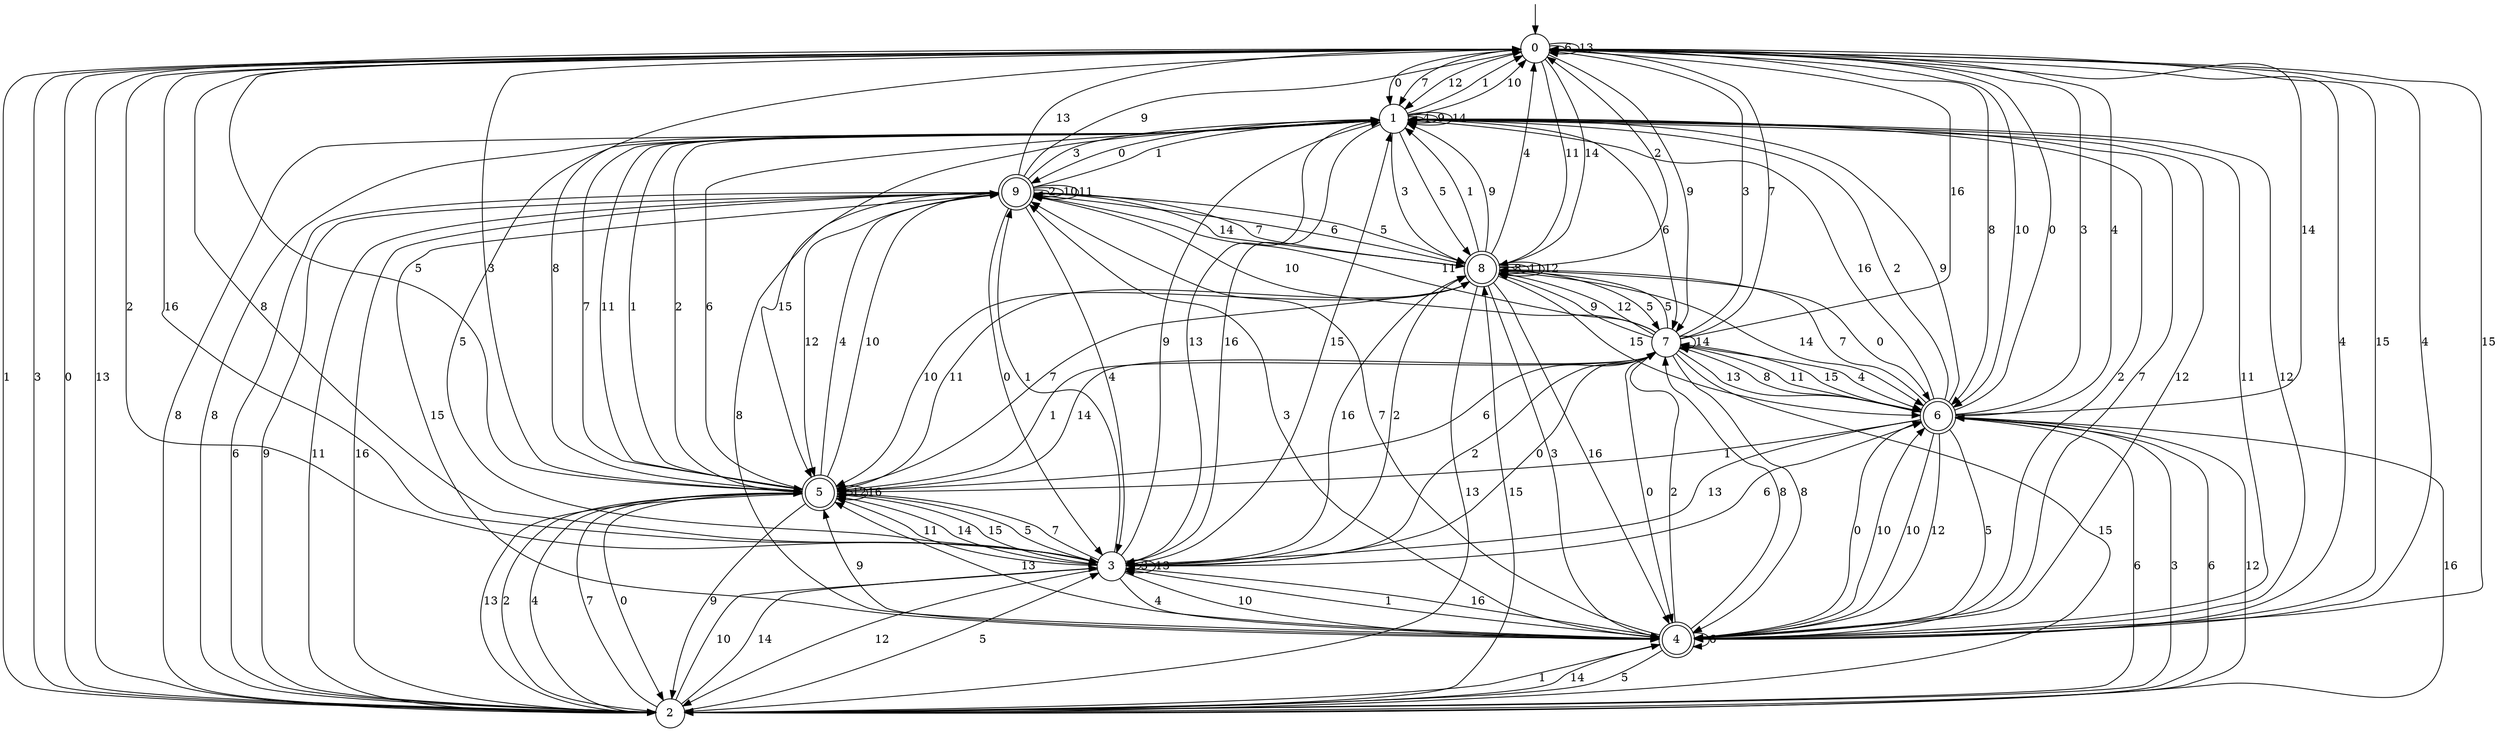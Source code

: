 digraph g {

	s0 [shape="circle" label="0"];
	s1 [shape="circle" label="1"];
	s2 [shape="circle" label="2"];
	s3 [shape="circle" label="3"];
	s4 [shape="doublecircle" label="4"];
	s5 [shape="doublecircle" label="5"];
	s6 [shape="doublecircle" label="6"];
	s7 [shape="circle" label="7"];
	s8 [shape="doublecircle" label="8"];
	s9 [shape="doublecircle" label="9"];
	s0 -> s1 [label="0"];
	s0 -> s2 [label="1"];
	s0 -> s3 [label="2"];
	s0 -> s2 [label="3"];
	s0 -> s4 [label="4"];
	s0 -> s5 [label="5"];
	s0 -> s0 [label="6"];
	s0 -> s1 [label="7"];
	s0 -> s6 [label="8"];
	s0 -> s7 [label="9"];
	s0 -> s6 [label="10"];
	s0 -> s8 [label="11"];
	s0 -> s1 [label="12"];
	s0 -> s0 [label="13"];
	s0 -> s8 [label="14"];
	s0 -> s4 [label="15"];
	s0 -> s3 [label="16"];
	s1 -> s9 [label="0"];
	s1 -> s0 [label="1"];
	s1 -> s4 [label="2"];
	s1 -> s8 [label="3"];
	s1 -> s1 [label="4"];
	s1 -> s8 [label="5"];
	s1 -> s7 [label="6"];
	s1 -> s4 [label="7"];
	s1 -> s2 [label="8"];
	s1 -> s1 [label="9"];
	s1 -> s0 [label="10"];
	s1 -> s5 [label="11"];
	s1 -> s4 [label="12"];
	s1 -> s3 [label="13"];
	s1 -> s1 [label="14"];
	s1 -> s5 [label="15"];
	s1 -> s3 [label="16"];
	s2 -> s0 [label="0"];
	s2 -> s4 [label="1"];
	s2 -> s5 [label="2"];
	s2 -> s6 [label="3"];
	s2 -> s5 [label="4"];
	s2 -> s3 [label="5"];
	s2 -> s6 [label="6"];
	s2 -> s5 [label="7"];
	s2 -> s1 [label="8"];
	s2 -> s9 [label="9"];
	s2 -> s3 [label="10"];
	s2 -> s9 [label="11"];
	s2 -> s6 [label="12"];
	s2 -> s0 [label="13"];
	s2 -> s3 [label="14"];
	s2 -> s8 [label="15"];
	s2 -> s6 [label="16"];
	s3 -> s7 [label="0"];
	s3 -> s9 [label="1"];
	s3 -> s8 [label="2"];
	s3 -> s3 [label="3"];
	s3 -> s4 [label="4"];
	s3 -> s1 [label="5"];
	s3 -> s6 [label="6"];
	s3 -> s5 [label="7"];
	s3 -> s0 [label="8"];
	s3 -> s1 [label="9"];
	s3 -> s4 [label="10"];
	s3 -> s5 [label="11"];
	s3 -> s2 [label="12"];
	s3 -> s3 [label="13"];
	s3 -> s5 [label="14"];
	s3 -> s1 [label="15"];
	s3 -> s8 [label="16"];
	s4 -> s6 [label="0"];
	s4 -> s3 [label="1"];
	s4 -> s7 [label="2"];
	s4 -> s9 [label="3"];
	s4 -> s0 [label="4"];
	s4 -> s2 [label="5"];
	s4 -> s4 [label="6"];
	s4 -> s9 [label="7"];
	s4 -> s7 [label="8"];
	s4 -> s5 [label="9"];
	s4 -> s6 [label="10"];
	s4 -> s1 [label="11"];
	s4 -> s1 [label="12"];
	s4 -> s5 [label="13"];
	s4 -> s2 [label="14"];
	s4 -> s0 [label="15"];
	s4 -> s3 [label="16"];
	s5 -> s2 [label="0"];
	s5 -> s1 [label="1"];
	s5 -> s1 [label="2"];
	s5 -> s0 [label="3"];
	s5 -> s9 [label="4"];
	s5 -> s3 [label="5"];
	s5 -> s1 [label="6"];
	s5 -> s1 [label="7"];
	s5 -> s0 [label="8"];
	s5 -> s2 [label="9"];
	s5 -> s9 [label="10"];
	s5 -> s8 [label="11"];
	s5 -> s5 [label="12"];
	s5 -> s2 [label="13"];
	s5 -> s7 [label="14"];
	s5 -> s3 [label="15"];
	s5 -> s5 [label="16"];
	s6 -> s0 [label="0"];
	s6 -> s5 [label="1"];
	s6 -> s1 [label="2"];
	s6 -> s0 [label="3"];
	s6 -> s0 [label="4"];
	s6 -> s4 [label="5"];
	s6 -> s2 [label="6"];
	s6 -> s8 [label="7"];
	s6 -> s7 [label="8"];
	s6 -> s1 [label="9"];
	s6 -> s4 [label="10"];
	s6 -> s7 [label="11"];
	s6 -> s4 [label="12"];
	s6 -> s3 [label="13"];
	s6 -> s0 [label="14"];
	s6 -> s7 [label="15"];
	s6 -> s1 [label="16"];
	s7 -> s4 [label="0"];
	s7 -> s5 [label="1"];
	s7 -> s3 [label="2"];
	s7 -> s0 [label="3"];
	s7 -> s6 [label="4"];
	s7 -> s8 [label="5"];
	s7 -> s5 [label="6"];
	s7 -> s0 [label="7"];
	s7 -> s4 [label="8"];
	s7 -> s8 [label="9"];
	s7 -> s9 [label="10"];
	s7 -> s9 [label="11"];
	s7 -> s8 [label="12"];
	s7 -> s6 [label="13"];
	s7 -> s7 [label="14"];
	s7 -> s2 [label="15"];
	s7 -> s0 [label="16"];
	s8 -> s6 [label="0"];
	s8 -> s1 [label="1"];
	s8 -> s0 [label="2"];
	s8 -> s4 [label="3"];
	s8 -> s0 [label="4"];
	s8 -> s7 [label="5"];
	s8 -> s9 [label="6"];
	s8 -> s5 [label="7"];
	s8 -> s8 [label="8"];
	s8 -> s1 [label="9"];
	s8 -> s5 [label="10"];
	s8 -> s8 [label="11"];
	s8 -> s8 [label="12"];
	s8 -> s2 [label="13"];
	s8 -> s6 [label="14"];
	s8 -> s6 [label="15"];
	s8 -> s4 [label="16"];
	s9 -> s3 [label="0"];
	s9 -> s1 [label="1"];
	s9 -> s9 [label="2"];
	s9 -> s1 [label="3"];
	s9 -> s3 [label="4"];
	s9 -> s8 [label="5"];
	s9 -> s2 [label="6"];
	s9 -> s8 [label="7"];
	s9 -> s4 [label="8"];
	s9 -> s0 [label="9"];
	s9 -> s9 [label="10"];
	s9 -> s9 [label="11"];
	s9 -> s5 [label="12"];
	s9 -> s0 [label="13"];
	s9 -> s8 [label="14"];
	s9 -> s4 [label="15"];
	s9 -> s2 [label="16"];

__start0 [label="" shape="none" width="0" height="0"];
__start0 -> s0;

}
